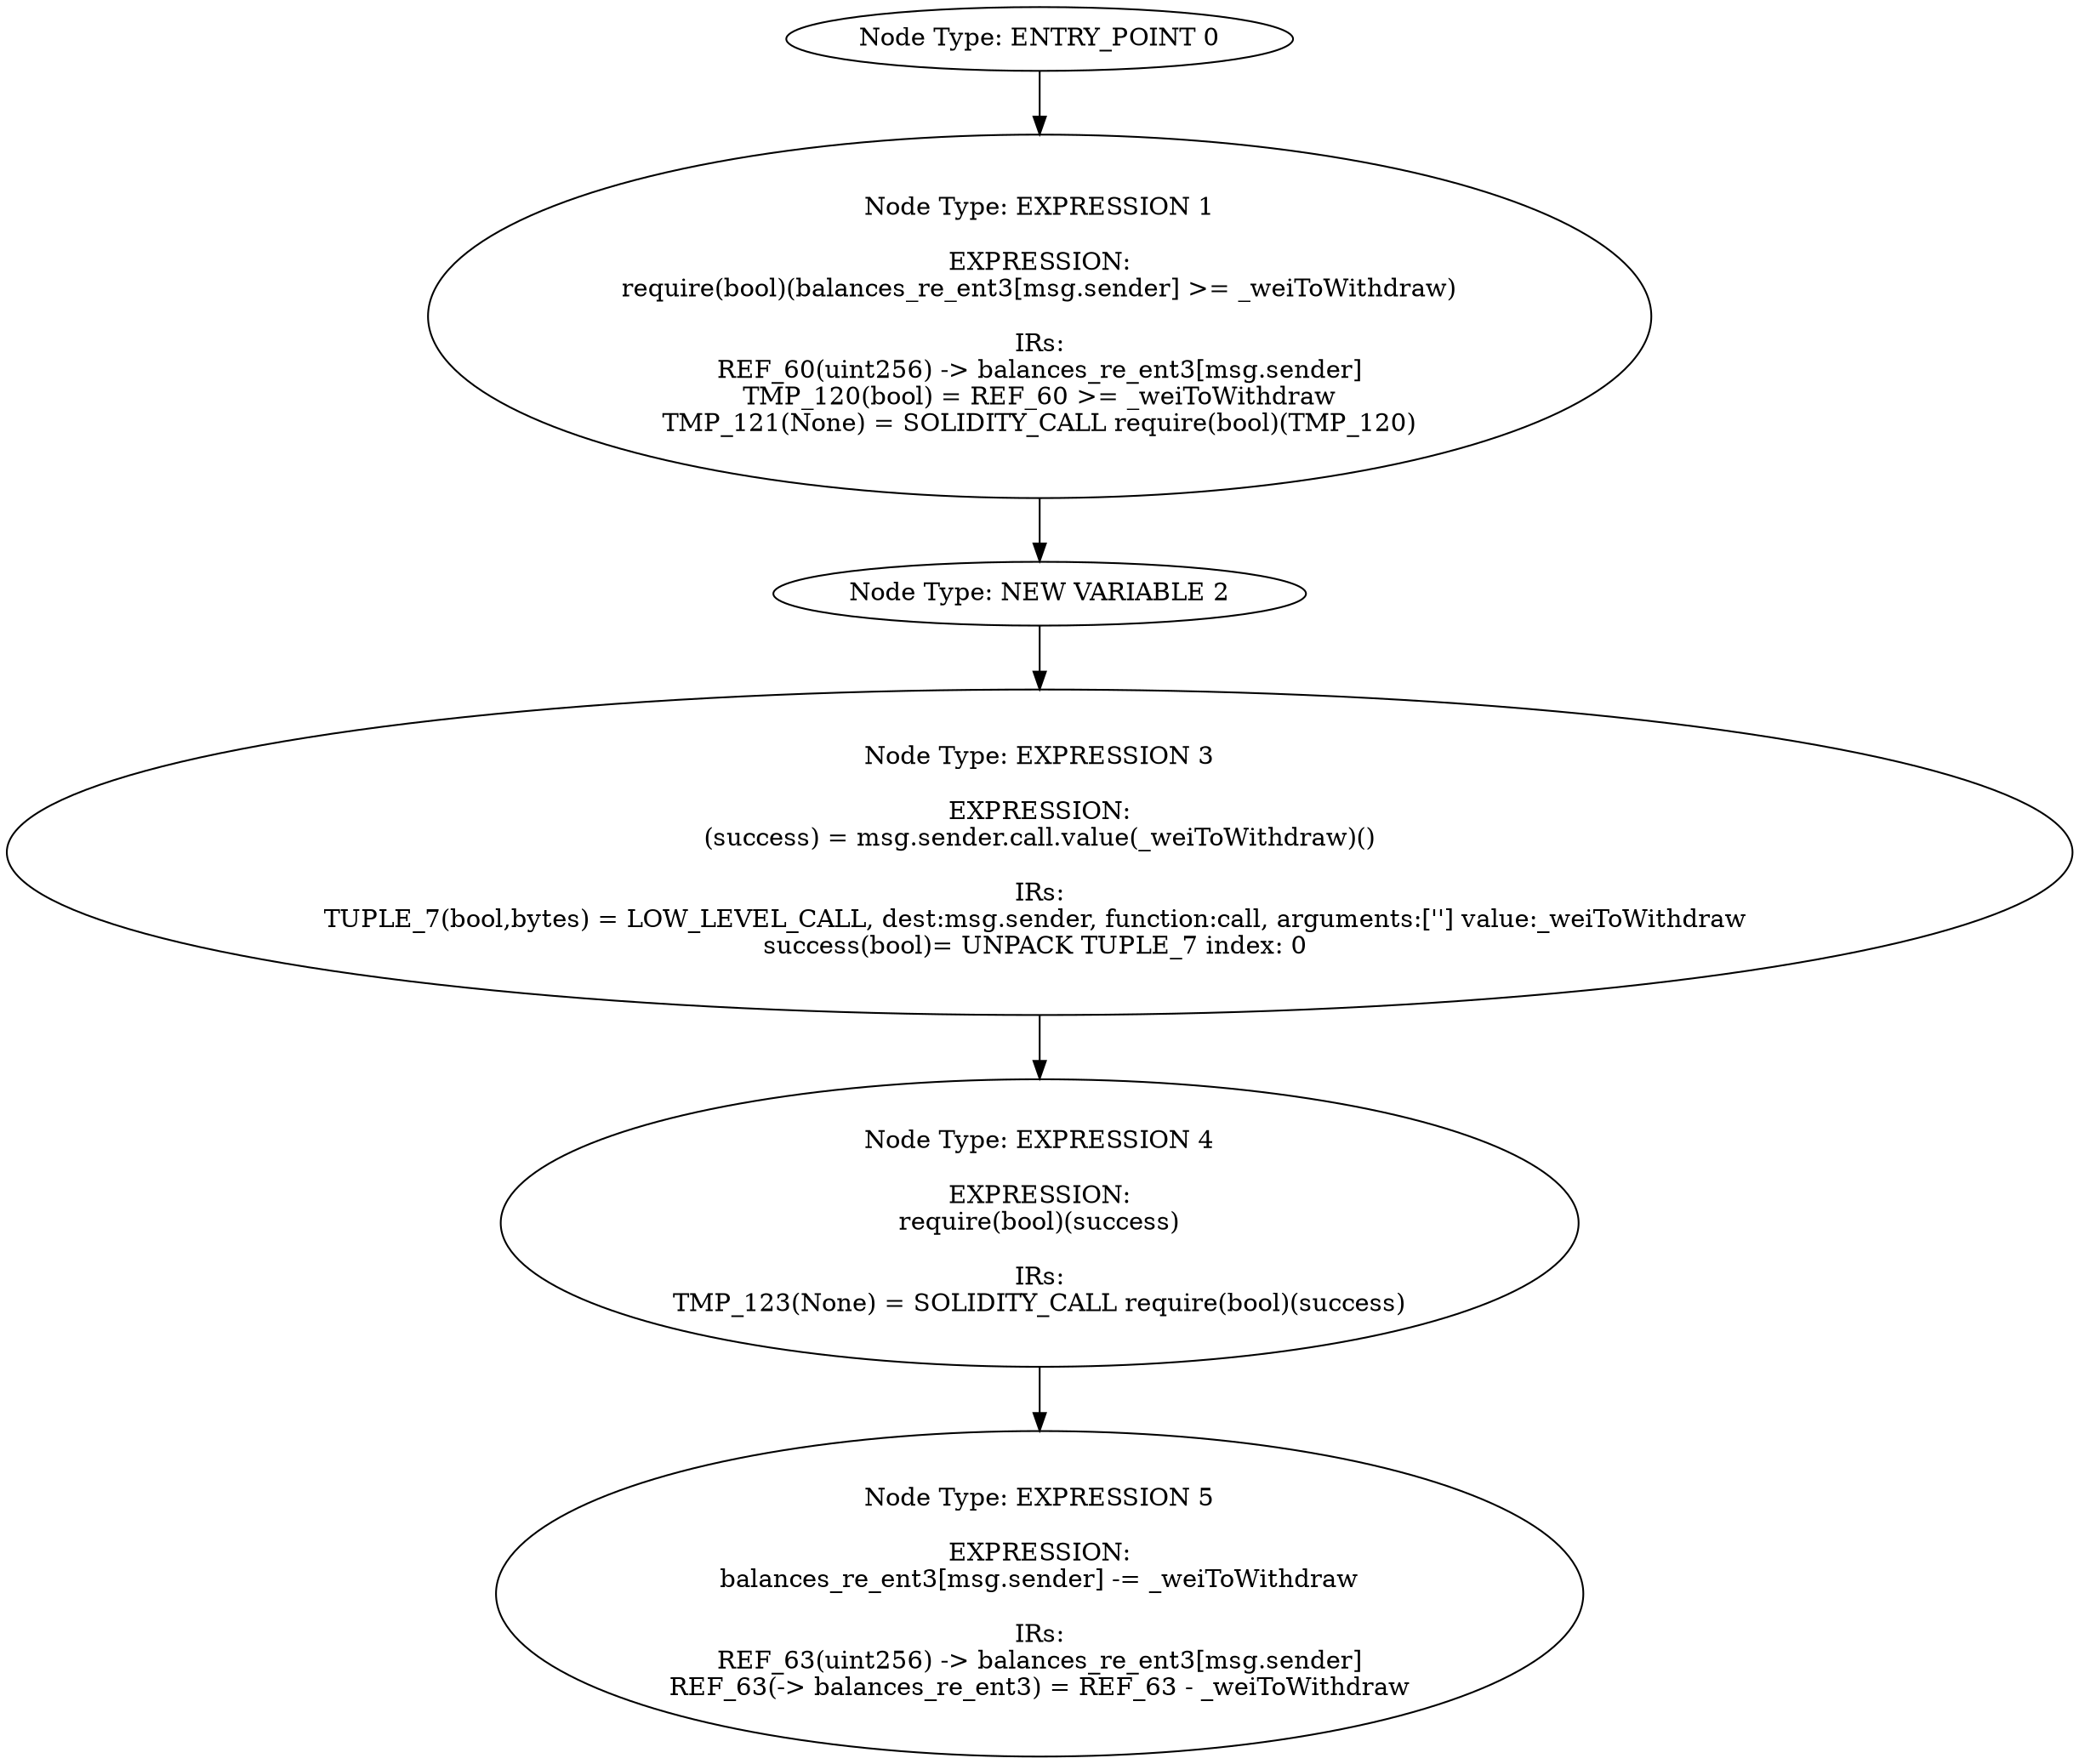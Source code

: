digraph{
0[label="Node Type: ENTRY_POINT 0
"];
0->1;
1[label="Node Type: EXPRESSION 1

EXPRESSION:
require(bool)(balances_re_ent3[msg.sender] >= _weiToWithdraw)

IRs:
REF_60(uint256) -> balances_re_ent3[msg.sender]
TMP_120(bool) = REF_60 >= _weiToWithdraw
TMP_121(None) = SOLIDITY_CALL require(bool)(TMP_120)"];
1->2;
2[label="Node Type: NEW VARIABLE 2
"];
2->3;
3[label="Node Type: EXPRESSION 3

EXPRESSION:
(success) = msg.sender.call.value(_weiToWithdraw)()

IRs:
TUPLE_7(bool,bytes) = LOW_LEVEL_CALL, dest:msg.sender, function:call, arguments:[''] value:_weiToWithdraw 
success(bool)= UNPACK TUPLE_7 index: 0 "];
3->4;
4[label="Node Type: EXPRESSION 4

EXPRESSION:
require(bool)(success)

IRs:
TMP_123(None) = SOLIDITY_CALL require(bool)(success)"];
4->5;
5[label="Node Type: EXPRESSION 5

EXPRESSION:
balances_re_ent3[msg.sender] -= _weiToWithdraw

IRs:
REF_63(uint256) -> balances_re_ent3[msg.sender]
REF_63(-> balances_re_ent3) = REF_63 - _weiToWithdraw"];
}
